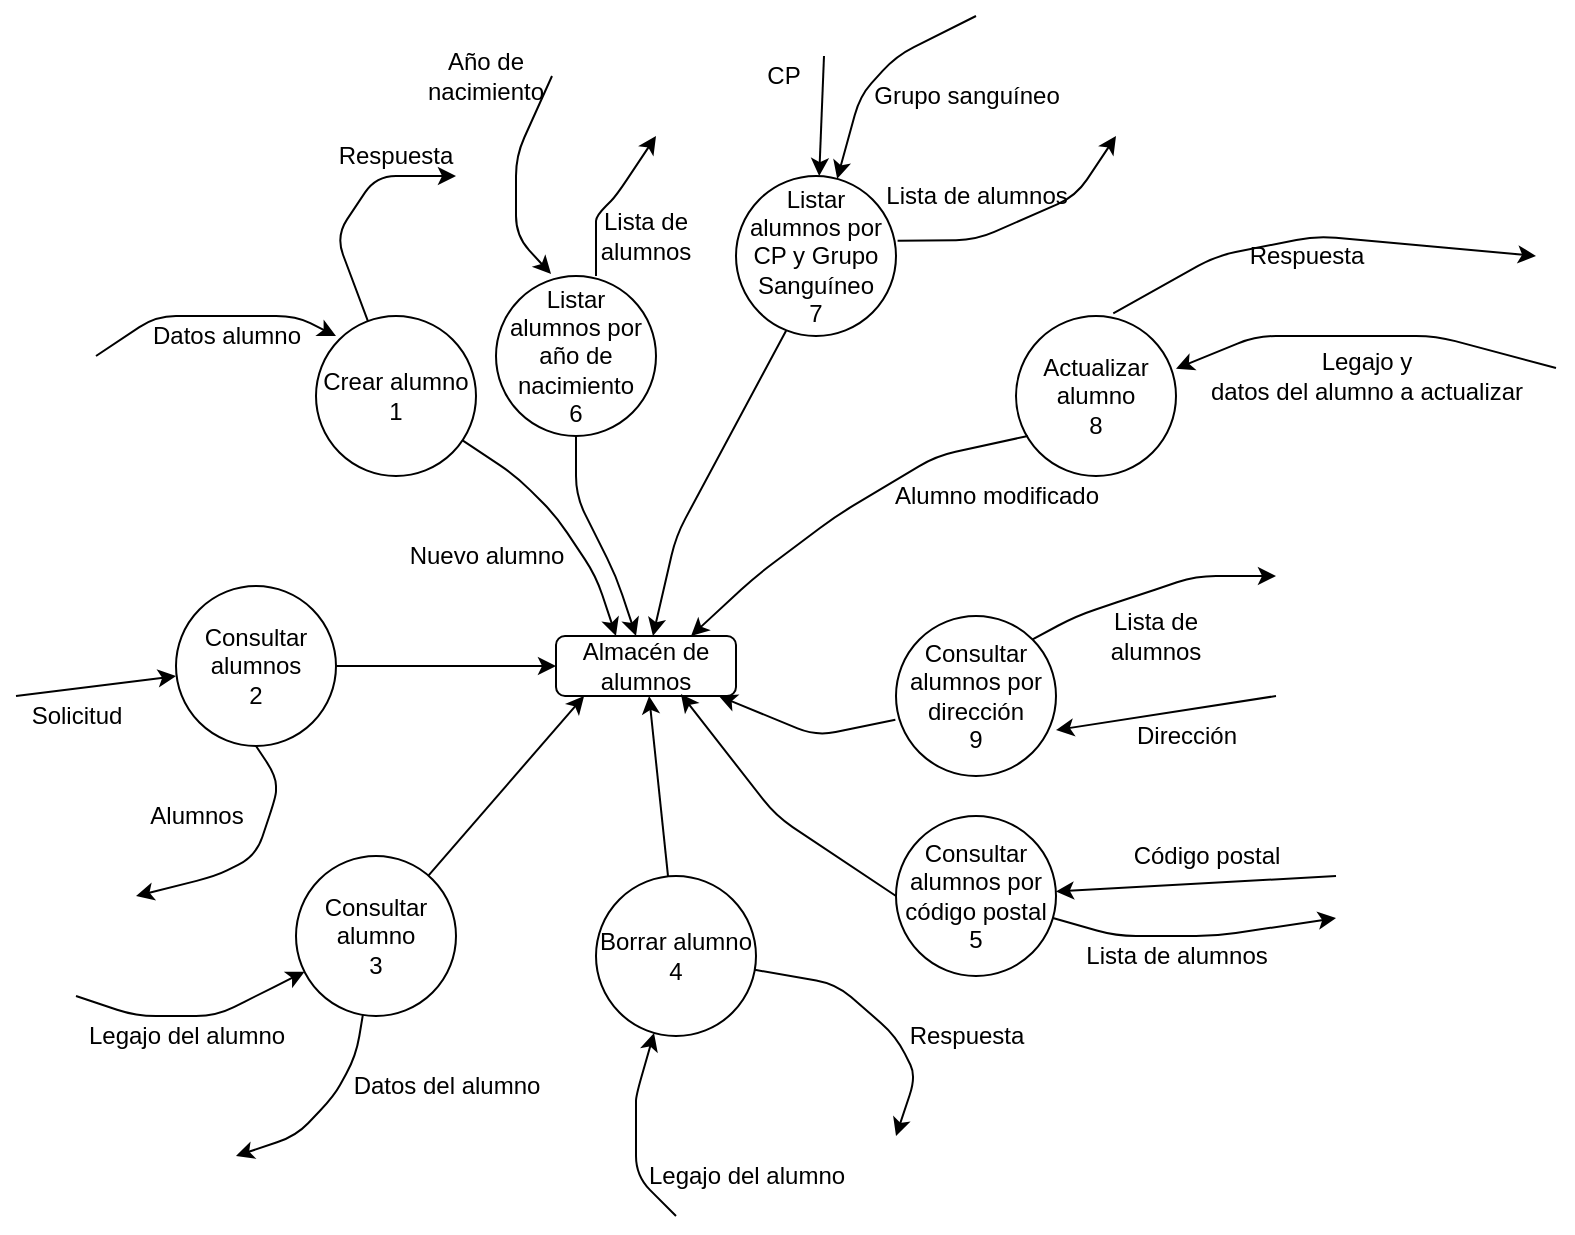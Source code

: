 <mxfile version="14.1.1" type="github">
  <diagram id="nAb394NGYrRfFZ5302sk" name="Page-1">
    <mxGraphModel dx="1350" dy="769" grid="1" gridSize="10" guides="1" tooltips="1" connect="1" arrows="1" fold="1" page="1" pageScale="1" pageWidth="827" pageHeight="1169" math="0" shadow="0">
      <root>
        <mxCell id="0" />
        <mxCell id="1" parent="0" />
        <mxCell id="-UQFYYLVcxtBfuHLU2cC-1" value="" style="endArrow=classic;html=1;" parent="1" edge="1">
          <mxGeometry width="50" height="50" relative="1" as="geometry">
            <mxPoint x="50" y="230" as="sourcePoint" />
            <mxPoint x="170" y="220" as="targetPoint" />
            <Array as="points">
              <mxPoint x="80" y="210" />
              <mxPoint x="120" y="210" />
              <mxPoint x="150" y="210" />
            </Array>
          </mxGeometry>
        </mxCell>
        <mxCell id="-UQFYYLVcxtBfuHLU2cC-3" value="Datos alumno" style="text;html=1;align=center;verticalAlign=middle;resizable=0;points=[];autosize=1;" parent="1" vertex="1">
          <mxGeometry x="70" y="210" width="90" height="20" as="geometry" />
        </mxCell>
        <mxCell id="-UQFYYLVcxtBfuHLU2cC-4" value="Crear alumno&lt;br&gt;1" style="ellipse;whiteSpace=wrap;html=1;aspect=fixed;" parent="1" vertex="1">
          <mxGeometry x="160" y="210" width="80" height="80" as="geometry" />
        </mxCell>
        <mxCell id="-UQFYYLVcxtBfuHLU2cC-5" value="" style="endArrow=classic;html=1;" parent="1" source="-UQFYYLVcxtBfuHLU2cC-4" edge="1">
          <mxGeometry width="50" height="50" relative="1" as="geometry">
            <mxPoint x="290" y="290" as="sourcePoint" />
            <mxPoint x="230" y="140" as="targetPoint" />
            <Array as="points">
              <mxPoint x="170" y="170" />
              <mxPoint x="190" y="140" />
              <mxPoint x="230" y="140" />
            </Array>
          </mxGeometry>
        </mxCell>
        <mxCell id="-UQFYYLVcxtBfuHLU2cC-6" value="Consultar alumnos por dirección&lt;br&gt;9" style="ellipse;whiteSpace=wrap;html=1;aspect=fixed;" parent="1" vertex="1">
          <mxGeometry x="450" y="360" width="80" height="80" as="geometry" />
        </mxCell>
        <mxCell id="-UQFYYLVcxtBfuHLU2cC-7" value="" style="endArrow=classic;html=1;exitX=1;exitY=0;exitDx=0;exitDy=0;" parent="1" source="-UQFYYLVcxtBfuHLU2cC-6" edge="1">
          <mxGeometry width="50" height="50" relative="1" as="geometry">
            <mxPoint x="400" y="340" as="sourcePoint" />
            <mxPoint x="640" y="340" as="targetPoint" />
            <Array as="points">
              <mxPoint x="540" y="360" />
              <mxPoint x="570" y="350" />
              <mxPoint x="600" y="340" />
            </Array>
          </mxGeometry>
        </mxCell>
        <mxCell id="-UQFYYLVcxtBfuHLU2cC-8" value="Lista de alumnos" style="text;html=1;strokeColor=none;fillColor=none;align=center;verticalAlign=middle;whiteSpace=wrap;rounded=0;" parent="1" vertex="1">
          <mxGeometry x="560" y="360" width="40" height="20" as="geometry" />
        </mxCell>
        <mxCell id="-UQFYYLVcxtBfuHLU2cC-9" value="" style="endArrow=classic;html=1;exitX=-0.004;exitY=0.649;exitDx=0;exitDy=0;exitPerimeter=0;" parent="1" source="-UQFYYLVcxtBfuHLU2cC-6" target="-UQFYYLVcxtBfuHLU2cC-10" edge="1">
          <mxGeometry width="50" height="50" relative="1" as="geometry">
            <mxPoint x="400" y="320" as="sourcePoint" />
            <mxPoint x="360" y="412" as="targetPoint" />
            <Array as="points">
              <mxPoint x="410" y="420" />
            </Array>
          </mxGeometry>
        </mxCell>
        <mxCell id="-UQFYYLVcxtBfuHLU2cC-10" value="Almacén de alumnos" style="rounded=1;whiteSpace=wrap;html=1;" parent="1" vertex="1">
          <mxGeometry x="280" y="370" width="90" height="30" as="geometry" />
        </mxCell>
        <mxCell id="-UQFYYLVcxtBfuHLU2cC-12" value="" style="endArrow=classic;html=1;entryX=0.333;entryY=0;entryDx=0;entryDy=0;entryPerimeter=0;" parent="1" source="-UQFYYLVcxtBfuHLU2cC-4" target="-UQFYYLVcxtBfuHLU2cC-10" edge="1">
          <mxGeometry width="50" height="50" relative="1" as="geometry">
            <mxPoint x="390" y="360" as="sourcePoint" />
            <mxPoint x="440" y="310" as="targetPoint" />
            <Array as="points">
              <mxPoint x="260" y="290" />
              <mxPoint x="280" y="310" />
              <mxPoint x="300" y="340" />
            </Array>
          </mxGeometry>
        </mxCell>
        <mxCell id="-UQFYYLVcxtBfuHLU2cC-13" value="Respuesta" style="text;html=1;strokeColor=none;fillColor=none;align=center;verticalAlign=middle;whiteSpace=wrap;rounded=0;" parent="1" vertex="1">
          <mxGeometry x="80" y="120" width="240" height="20" as="geometry" />
        </mxCell>
        <mxCell id="-UQFYYLVcxtBfuHLU2cC-15" value="Actualizar alumno&lt;br&gt;8" style="ellipse;whiteSpace=wrap;html=1;aspect=fixed;" parent="1" vertex="1">
          <mxGeometry x="510" y="210" width="80" height="80" as="geometry" />
        </mxCell>
        <mxCell id="-UQFYYLVcxtBfuHLU2cC-16" value="" style="endArrow=classic;html=1;" parent="1" edge="1">
          <mxGeometry width="50" height="50" relative="1" as="geometry">
            <mxPoint x="780" y="236" as="sourcePoint" />
            <mxPoint x="590" y="236.364" as="targetPoint" />
            <Array as="points">
              <mxPoint x="720" y="220" />
              <mxPoint x="680" y="220" />
              <mxPoint x="630" y="220" />
            </Array>
          </mxGeometry>
        </mxCell>
        <mxCell id="-UQFYYLVcxtBfuHLU2cC-19" value="Legajo y &lt;br&gt;datos del alumno a actualizar" style="text;html=1;align=center;verticalAlign=middle;resizable=0;points=[];autosize=1;" parent="1" vertex="1">
          <mxGeometry x="600" y="225" width="170" height="30" as="geometry" />
        </mxCell>
        <mxCell id="-UQFYYLVcxtBfuHLU2cC-20" value="Nuevo alumno" style="text;html=1;align=center;verticalAlign=middle;resizable=0;points=[];autosize=1;" parent="1" vertex="1">
          <mxGeometry x="200" y="320" width="90" height="20" as="geometry" />
        </mxCell>
        <mxCell id="-UQFYYLVcxtBfuHLU2cC-21" value="" style="endArrow=classic;html=1;exitX=0.074;exitY=0.75;exitDx=0;exitDy=0;exitPerimeter=0;entryX=0.75;entryY=0;entryDx=0;entryDy=0;" parent="1" source="-UQFYYLVcxtBfuHLU2cC-15" target="-UQFYYLVcxtBfuHLU2cC-10" edge="1">
          <mxGeometry width="50" height="50" relative="1" as="geometry">
            <mxPoint x="390" y="290" as="sourcePoint" />
            <mxPoint x="440" y="240" as="targetPoint" />
            <Array as="points">
              <mxPoint x="470" y="280" />
              <mxPoint x="420" y="310" />
              <mxPoint x="380" y="340" />
            </Array>
          </mxGeometry>
        </mxCell>
        <mxCell id="-UQFYYLVcxtBfuHLU2cC-22" value="Alumno modificado" style="text;html=1;align=center;verticalAlign=middle;resizable=0;points=[];autosize=1;" parent="1" vertex="1">
          <mxGeometry x="440" y="290" width="120" height="20" as="geometry" />
        </mxCell>
        <mxCell id="-UQFYYLVcxtBfuHLU2cC-23" value="" style="endArrow=classic;html=1;exitX=0.608;exitY=-0.017;exitDx=0;exitDy=0;exitPerimeter=0;" parent="1" source="-UQFYYLVcxtBfuHLU2cC-15" edge="1">
          <mxGeometry width="50" height="50" relative="1" as="geometry">
            <mxPoint x="390" y="290" as="sourcePoint" />
            <mxPoint x="770" y="180" as="targetPoint" />
            <Array as="points">
              <mxPoint x="610" y="180" />
              <mxPoint x="660" y="170" />
            </Array>
          </mxGeometry>
        </mxCell>
        <mxCell id="-UQFYYLVcxtBfuHLU2cC-24" value="Respuesta" style="text;html=1;align=center;verticalAlign=middle;resizable=0;points=[];autosize=1;" parent="1" vertex="1">
          <mxGeometry x="620" y="170" width="70" height="20" as="geometry" />
        </mxCell>
        <mxCell id="F8ln3iv8hiwhFFqBrL_G-1" value="" style="endArrow=classic;html=1;entryX=1;entryY=0.713;entryDx=0;entryDy=0;entryPerimeter=0;" parent="1" target="-UQFYYLVcxtBfuHLU2cC-6" edge="1">
          <mxGeometry width="50" height="50" relative="1" as="geometry">
            <mxPoint x="640" y="400" as="sourcePoint" />
            <mxPoint x="440" y="360" as="targetPoint" />
          </mxGeometry>
        </mxCell>
        <mxCell id="F8ln3iv8hiwhFFqBrL_G-2" value="Dirección" style="text;html=1;align=center;verticalAlign=middle;resizable=0;points=[];autosize=1;" parent="1" vertex="1">
          <mxGeometry x="560" y="410" width="70" height="20" as="geometry" />
        </mxCell>
        <mxCell id="F8ln3iv8hiwhFFqBrL_G-3" value="Consultar alumnos&lt;br&gt;2" style="ellipse;whiteSpace=wrap;html=1;aspect=fixed;" parent="1" vertex="1">
          <mxGeometry x="90" y="345" width="80" height="80" as="geometry" />
        </mxCell>
        <mxCell id="F8ln3iv8hiwhFFqBrL_G-4" value="" style="endArrow=classic;html=1;entryX=0;entryY=0.563;entryDx=0;entryDy=0;entryPerimeter=0;" parent="1" target="F8ln3iv8hiwhFFqBrL_G-3" edge="1">
          <mxGeometry width="50" height="50" relative="1" as="geometry">
            <mxPoint x="10" y="400" as="sourcePoint" />
            <mxPoint x="80" y="390" as="targetPoint" />
          </mxGeometry>
        </mxCell>
        <mxCell id="F8ln3iv8hiwhFFqBrL_G-8" value="Solicitud" style="text;html=1;align=center;verticalAlign=middle;resizable=0;points=[];autosize=1;" parent="1" vertex="1">
          <mxGeometry x="10" y="400" width="60" height="20" as="geometry" />
        </mxCell>
        <mxCell id="F8ln3iv8hiwhFFqBrL_G-9" value="" style="endArrow=classic;html=1;exitX=1;exitY=0.5;exitDx=0;exitDy=0;entryX=0;entryY=0.5;entryDx=0;entryDy=0;" parent="1" source="F8ln3iv8hiwhFFqBrL_G-3" target="-UQFYYLVcxtBfuHLU2cC-10" edge="1">
          <mxGeometry width="50" height="50" relative="1" as="geometry">
            <mxPoint x="390" y="400" as="sourcePoint" />
            <mxPoint x="440" y="350" as="targetPoint" />
          </mxGeometry>
        </mxCell>
        <mxCell id="F8ln3iv8hiwhFFqBrL_G-10" value="" style="endArrow=classic;html=1;exitX=0.5;exitY=1;exitDx=0;exitDy=0;" parent="1" source="F8ln3iv8hiwhFFqBrL_G-3" edge="1">
          <mxGeometry width="50" height="50" relative="1" as="geometry">
            <mxPoint x="390" y="400" as="sourcePoint" />
            <mxPoint x="70" y="500" as="targetPoint" />
            <Array as="points">
              <mxPoint x="140" y="440" />
              <mxPoint x="140" y="450" />
              <mxPoint x="130" y="480" />
              <mxPoint x="110" y="490" />
            </Array>
          </mxGeometry>
        </mxCell>
        <mxCell id="F8ln3iv8hiwhFFqBrL_G-12" value="Alumnos" style="text;html=1;align=center;verticalAlign=middle;resizable=0;points=[];autosize=1;" parent="1" vertex="1">
          <mxGeometry x="70" y="450" width="60" height="20" as="geometry" />
        </mxCell>
        <mxCell id="F8ln3iv8hiwhFFqBrL_G-13" value="Consultar alumno&lt;br&gt;3" style="ellipse;whiteSpace=wrap;html=1;aspect=fixed;" parent="1" vertex="1">
          <mxGeometry x="150" y="480" width="80" height="80" as="geometry" />
        </mxCell>
        <mxCell id="F8ln3iv8hiwhFFqBrL_G-14" value="" style="endArrow=classic;html=1;" parent="1" target="F8ln3iv8hiwhFFqBrL_G-13" edge="1">
          <mxGeometry width="50" height="50" relative="1" as="geometry">
            <mxPoint x="40" y="550" as="sourcePoint" />
            <mxPoint x="150" y="535" as="targetPoint" />
            <Array as="points">
              <mxPoint x="70" y="560" />
              <mxPoint x="110" y="560" />
              <mxPoint x="130" y="550" />
            </Array>
          </mxGeometry>
        </mxCell>
        <mxCell id="F8ln3iv8hiwhFFqBrL_G-15" value="Legajo del alumno" style="text;html=1;align=center;verticalAlign=middle;resizable=0;points=[];autosize=1;" parent="1" vertex="1">
          <mxGeometry x="40" y="560" width="110" height="20" as="geometry" />
        </mxCell>
        <mxCell id="F8ln3iv8hiwhFFqBrL_G-16" value="" style="endArrow=classic;html=1;" parent="1" source="F8ln3iv8hiwhFFqBrL_G-13" edge="1">
          <mxGeometry width="50" height="50" relative="1" as="geometry">
            <mxPoint x="200" y="620" as="sourcePoint" />
            <mxPoint x="120" y="630" as="targetPoint" />
            <Array as="points">
              <mxPoint x="180" y="580" />
              <mxPoint x="169" y="600" />
              <mxPoint x="150" y="620" />
            </Array>
          </mxGeometry>
        </mxCell>
        <mxCell id="F8ln3iv8hiwhFFqBrL_G-17" value="Datos del alumno" style="text;html=1;align=center;verticalAlign=middle;resizable=0;points=[];autosize=1;" parent="1" vertex="1">
          <mxGeometry x="170" y="585" width="110" height="20" as="geometry" />
        </mxCell>
        <mxCell id="F8ln3iv8hiwhFFqBrL_G-18" value="" style="endArrow=classic;html=1;entryX=0.156;entryY=1;entryDx=0;entryDy=0;entryPerimeter=0;" parent="1" source="F8ln3iv8hiwhFFqBrL_G-13" target="-UQFYYLVcxtBfuHLU2cC-10" edge="1">
          <mxGeometry width="50" height="50" relative="1" as="geometry">
            <mxPoint x="220" y="480" as="sourcePoint" />
            <mxPoint x="270" y="430" as="targetPoint" />
          </mxGeometry>
        </mxCell>
        <mxCell id="2M6nukIHzaIN90OyPEe--1" value="Borrar alumno&lt;br&gt;4" style="ellipse;whiteSpace=wrap;html=1;aspect=fixed;" vertex="1" parent="1">
          <mxGeometry x="300" y="490" width="80" height="80" as="geometry" />
        </mxCell>
        <mxCell id="2M6nukIHzaIN90OyPEe--2" value="" style="endArrow=classic;html=1;" edge="1" parent="1" target="2M6nukIHzaIN90OyPEe--1">
          <mxGeometry width="50" height="50" relative="1" as="geometry">
            <mxPoint x="340" y="660" as="sourcePoint" />
            <mxPoint x="350" y="590" as="targetPoint" />
            <Array as="points">
              <mxPoint x="320" y="640" />
              <mxPoint x="320" y="610" />
              <mxPoint x="320" y="600" />
            </Array>
          </mxGeometry>
        </mxCell>
        <mxCell id="2M6nukIHzaIN90OyPEe--3" value="Legajo del alumno" style="text;html=1;align=center;verticalAlign=middle;resizable=0;points=[];autosize=1;" vertex="1" parent="1">
          <mxGeometry x="320" y="630" width="110" height="20" as="geometry" />
        </mxCell>
        <mxCell id="2M6nukIHzaIN90OyPEe--4" value="" style="endArrow=classic;html=1;" edge="1" parent="1" source="2M6nukIHzaIN90OyPEe--1" target="-UQFYYLVcxtBfuHLU2cC-10">
          <mxGeometry width="50" height="50" relative="1" as="geometry">
            <mxPoint x="330" y="485" as="sourcePoint" />
            <mxPoint x="380" y="435" as="targetPoint" />
          </mxGeometry>
        </mxCell>
        <mxCell id="2M6nukIHzaIN90OyPEe--9" value="" style="endArrow=classic;html=1;" edge="1" parent="1" source="2M6nukIHzaIN90OyPEe--1">
          <mxGeometry width="50" height="50" relative="1" as="geometry">
            <mxPoint x="400" y="450" as="sourcePoint" />
            <mxPoint x="450" y="620" as="targetPoint" />
            <Array as="points">
              <mxPoint x="420" y="544" />
              <mxPoint x="450" y="570" />
              <mxPoint x="460" y="590" />
            </Array>
          </mxGeometry>
        </mxCell>
        <mxCell id="2M6nukIHzaIN90OyPEe--10" value="Respuesta" style="text;html=1;align=center;verticalAlign=middle;resizable=0;points=[];autosize=1;" vertex="1" parent="1">
          <mxGeometry x="450" y="560" width="70" height="20" as="geometry" />
        </mxCell>
        <mxCell id="2M6nukIHzaIN90OyPEe--11" value="Consultar alumnos por código postal&lt;br&gt;5" style="ellipse;whiteSpace=wrap;html=1;aspect=fixed;" vertex="1" parent="1">
          <mxGeometry x="450" y="460" width="80" height="80" as="geometry" />
        </mxCell>
        <mxCell id="2M6nukIHzaIN90OyPEe--12" value="" style="endArrow=classic;html=1;" edge="1" parent="1" target="2M6nukIHzaIN90OyPEe--11">
          <mxGeometry width="50" height="50" relative="1" as="geometry">
            <mxPoint x="670" y="490" as="sourcePoint" />
            <mxPoint x="600" y="400" as="targetPoint" />
          </mxGeometry>
        </mxCell>
        <mxCell id="2M6nukIHzaIN90OyPEe--13" value="Código postal" style="text;html=1;align=center;verticalAlign=middle;resizable=0;points=[];autosize=1;" vertex="1" parent="1">
          <mxGeometry x="560" y="470" width="90" height="20" as="geometry" />
        </mxCell>
        <mxCell id="2M6nukIHzaIN90OyPEe--14" value="" style="endArrow=classic;html=1;" edge="1" parent="1" source="2M6nukIHzaIN90OyPEe--11">
          <mxGeometry width="50" height="50" relative="1" as="geometry">
            <mxPoint x="550" y="450" as="sourcePoint" />
            <mxPoint x="670" y="511" as="targetPoint" />
            <Array as="points">
              <mxPoint x="560" y="520" />
              <mxPoint x="610" y="520" />
            </Array>
          </mxGeometry>
        </mxCell>
        <mxCell id="2M6nukIHzaIN90OyPEe--15" value="Lista de alumnos" style="text;html=1;align=center;verticalAlign=middle;resizable=0;points=[];autosize=1;" vertex="1" parent="1">
          <mxGeometry x="535" y="520" width="110" height="20" as="geometry" />
        </mxCell>
        <mxCell id="2M6nukIHzaIN90OyPEe--16" value="" style="endArrow=classic;html=1;exitX=0;exitY=0.5;exitDx=0;exitDy=0;entryX=0.694;entryY=0.967;entryDx=0;entryDy=0;entryPerimeter=0;" edge="1" parent="1" source="2M6nukIHzaIN90OyPEe--11" target="-UQFYYLVcxtBfuHLU2cC-10">
          <mxGeometry width="50" height="50" relative="1" as="geometry">
            <mxPoint x="550" y="430" as="sourcePoint" />
            <mxPoint x="600" y="380" as="targetPoint" />
            <Array as="points">
              <mxPoint x="390" y="460" />
            </Array>
          </mxGeometry>
        </mxCell>
        <mxCell id="2M6nukIHzaIN90OyPEe--17" value="Listar alumnos por año de nacimiento&lt;br&gt;6" style="ellipse;whiteSpace=wrap;html=1;aspect=fixed;" vertex="1" parent="1">
          <mxGeometry x="250" y="190" width="80" height="80" as="geometry" />
        </mxCell>
        <mxCell id="2M6nukIHzaIN90OyPEe--18" value="" style="endArrow=classic;html=1;exitX=0.5;exitY=1;exitDx=0;exitDy=0;" edge="1" parent="1" source="2M6nukIHzaIN90OyPEe--17" target="-UQFYYLVcxtBfuHLU2cC-10">
          <mxGeometry width="50" height="50" relative="1" as="geometry">
            <mxPoint x="300" y="310" as="sourcePoint" />
            <mxPoint x="350" y="260" as="targetPoint" />
            <Array as="points">
              <mxPoint x="290" y="300" />
              <mxPoint x="310" y="340" />
            </Array>
          </mxGeometry>
        </mxCell>
        <mxCell id="2M6nukIHzaIN90OyPEe--19" value="" style="endArrow=classic;html=1;" edge="1" parent="1">
          <mxGeometry width="50" height="50" relative="1" as="geometry">
            <mxPoint x="300" y="190" as="sourcePoint" />
            <mxPoint x="330" y="120" as="targetPoint" />
            <Array as="points">
              <mxPoint x="300" y="170" />
              <mxPoint x="300" y="160" />
              <mxPoint x="310" y="150" />
            </Array>
          </mxGeometry>
        </mxCell>
        <mxCell id="2M6nukIHzaIN90OyPEe--20" value="Lista de alumnos" style="text;html=1;strokeColor=none;fillColor=none;align=center;verticalAlign=middle;whiteSpace=wrap;rounded=0;" vertex="1" parent="1">
          <mxGeometry x="305" y="160" width="40" height="20" as="geometry" />
        </mxCell>
        <mxCell id="2M6nukIHzaIN90OyPEe--21" value="" style="endArrow=classic;html=1;entryX=0.344;entryY=-0.012;entryDx=0;entryDy=0;entryPerimeter=0;" edge="1" parent="1" target="2M6nukIHzaIN90OyPEe--17">
          <mxGeometry width="50" height="50" relative="1" as="geometry">
            <mxPoint x="278" y="90" as="sourcePoint" />
            <mxPoint x="305" y="110" as="targetPoint" />
            <Array as="points">
              <mxPoint x="260" y="130" />
              <mxPoint x="260" y="170" />
            </Array>
          </mxGeometry>
        </mxCell>
        <mxCell id="2M6nukIHzaIN90OyPEe--22" value="Año de nacimiento" style="text;html=1;strokeColor=none;fillColor=none;align=center;verticalAlign=middle;whiteSpace=wrap;rounded=0;" vertex="1" parent="1">
          <mxGeometry x="225" y="80" width="40" height="20" as="geometry" />
        </mxCell>
        <mxCell id="2M6nukIHzaIN90OyPEe--23" value="Listar alumnos por CP y Grupo Sanguíneo&lt;br&gt;7" style="ellipse;whiteSpace=wrap;html=1;aspect=fixed;" vertex="1" parent="1">
          <mxGeometry x="370" y="140" width="80" height="80" as="geometry" />
        </mxCell>
        <mxCell id="2M6nukIHzaIN90OyPEe--24" value="" style="endArrow=classic;html=1;exitX=0.313;exitY=0.967;exitDx=0;exitDy=0;exitPerimeter=0;" edge="1" parent="1" source="2M6nukIHzaIN90OyPEe--23" target="-UQFYYLVcxtBfuHLU2cC-10">
          <mxGeometry width="50" height="50" relative="1" as="geometry">
            <mxPoint x="330" y="340" as="sourcePoint" />
            <mxPoint x="380" y="290" as="targetPoint" />
            <Array as="points">
              <mxPoint x="340" y="320" />
            </Array>
          </mxGeometry>
        </mxCell>
        <mxCell id="2M6nukIHzaIN90OyPEe--25" value="CP" style="text;html=1;strokeColor=none;fillColor=none;align=center;verticalAlign=middle;whiteSpace=wrap;rounded=0;" vertex="1" parent="1">
          <mxGeometry x="374" y="80" width="40" height="20" as="geometry" />
        </mxCell>
        <mxCell id="2M6nukIHzaIN90OyPEe--26" value="" style="endArrow=classic;html=1;exitX=1;exitY=0;exitDx=0;exitDy=0;" edge="1" parent="1" source="2M6nukIHzaIN90OyPEe--25" target="2M6nukIHzaIN90OyPEe--23">
          <mxGeometry width="50" height="50" relative="1" as="geometry">
            <mxPoint x="410" y="120" as="sourcePoint" />
            <mxPoint x="460" y="70" as="targetPoint" />
          </mxGeometry>
        </mxCell>
        <mxCell id="2M6nukIHzaIN90OyPEe--27" value="" style="endArrow=classic;html=1;" edge="1" parent="1" target="2M6nukIHzaIN90OyPEe--23">
          <mxGeometry width="50" height="50" relative="1" as="geometry">
            <mxPoint x="490" y="60" as="sourcePoint" />
            <mxPoint x="510" y="60" as="targetPoint" />
            <Array as="points">
              <mxPoint x="450" y="80" />
              <mxPoint x="432" y="100" />
            </Array>
          </mxGeometry>
        </mxCell>
        <mxCell id="2M6nukIHzaIN90OyPEe--28" value="Grupo sanguíneo" style="text;html=1;align=center;verticalAlign=middle;resizable=0;points=[];autosize=1;" vertex="1" parent="1">
          <mxGeometry x="430" y="90" width="110" height="20" as="geometry" />
        </mxCell>
        <mxCell id="2M6nukIHzaIN90OyPEe--29" value="" style="endArrow=classic;html=1;exitX=1.01;exitY=0.404;exitDx=0;exitDy=0;exitPerimeter=0;" edge="1" parent="1" source="2M6nukIHzaIN90OyPEe--23">
          <mxGeometry width="50" height="50" relative="1" as="geometry">
            <mxPoint x="440" y="205" as="sourcePoint" />
            <mxPoint x="560" y="120" as="targetPoint" />
            <Array as="points">
              <mxPoint x="490" y="172" />
              <mxPoint x="540" y="150" />
            </Array>
          </mxGeometry>
        </mxCell>
        <mxCell id="2M6nukIHzaIN90OyPEe--30" value="Lista de alumnos" style="text;html=1;align=center;verticalAlign=middle;resizable=0;points=[];autosize=1;" vertex="1" parent="1">
          <mxGeometry x="435" y="140" width="110" height="20" as="geometry" />
        </mxCell>
      </root>
    </mxGraphModel>
  </diagram>
</mxfile>
